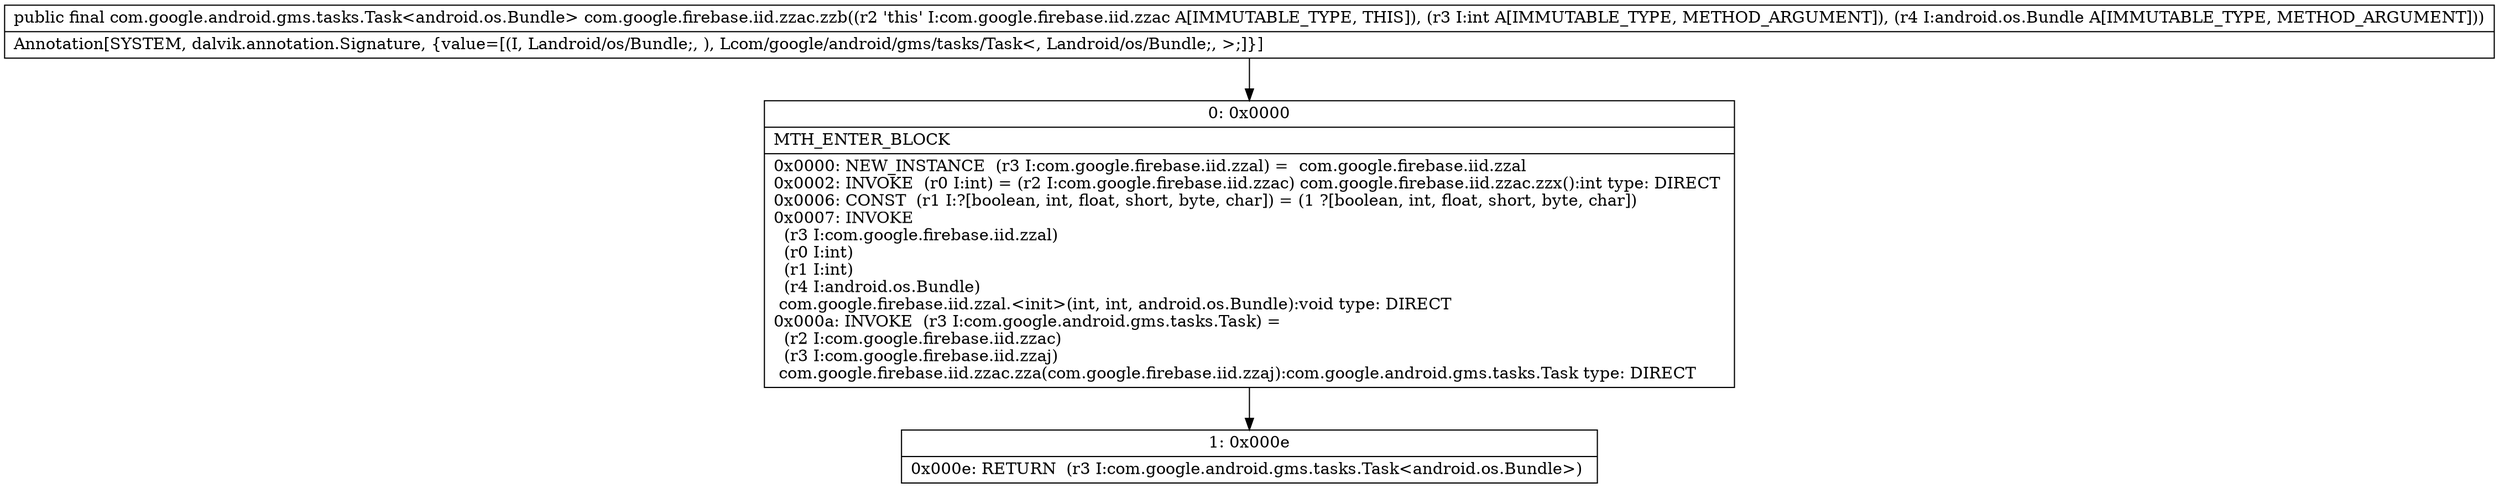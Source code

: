 digraph "CFG forcom.google.firebase.iid.zzac.zzb(ILandroid\/os\/Bundle;)Lcom\/google\/android\/gms\/tasks\/Task;" {
Node_0 [shape=record,label="{0\:\ 0x0000|MTH_ENTER_BLOCK\l|0x0000: NEW_INSTANCE  (r3 I:com.google.firebase.iid.zzal) =  com.google.firebase.iid.zzal \l0x0002: INVOKE  (r0 I:int) = (r2 I:com.google.firebase.iid.zzac) com.google.firebase.iid.zzac.zzx():int type: DIRECT \l0x0006: CONST  (r1 I:?[boolean, int, float, short, byte, char]) = (1 ?[boolean, int, float, short, byte, char]) \l0x0007: INVOKE  \l  (r3 I:com.google.firebase.iid.zzal)\l  (r0 I:int)\l  (r1 I:int)\l  (r4 I:android.os.Bundle)\l com.google.firebase.iid.zzal.\<init\>(int, int, android.os.Bundle):void type: DIRECT \l0x000a: INVOKE  (r3 I:com.google.android.gms.tasks.Task) = \l  (r2 I:com.google.firebase.iid.zzac)\l  (r3 I:com.google.firebase.iid.zzaj)\l com.google.firebase.iid.zzac.zza(com.google.firebase.iid.zzaj):com.google.android.gms.tasks.Task type: DIRECT \l}"];
Node_1 [shape=record,label="{1\:\ 0x000e|0x000e: RETURN  (r3 I:com.google.android.gms.tasks.Task\<android.os.Bundle\>) \l}"];
MethodNode[shape=record,label="{public final com.google.android.gms.tasks.Task\<android.os.Bundle\> com.google.firebase.iid.zzac.zzb((r2 'this' I:com.google.firebase.iid.zzac A[IMMUTABLE_TYPE, THIS]), (r3 I:int A[IMMUTABLE_TYPE, METHOD_ARGUMENT]), (r4 I:android.os.Bundle A[IMMUTABLE_TYPE, METHOD_ARGUMENT]))  | Annotation[SYSTEM, dalvik.annotation.Signature, \{value=[(I, Landroid\/os\/Bundle;, ), Lcom\/google\/android\/gms\/tasks\/Task\<, Landroid\/os\/Bundle;, \>;]\}]\l}"];
MethodNode -> Node_0;
Node_0 -> Node_1;
}

